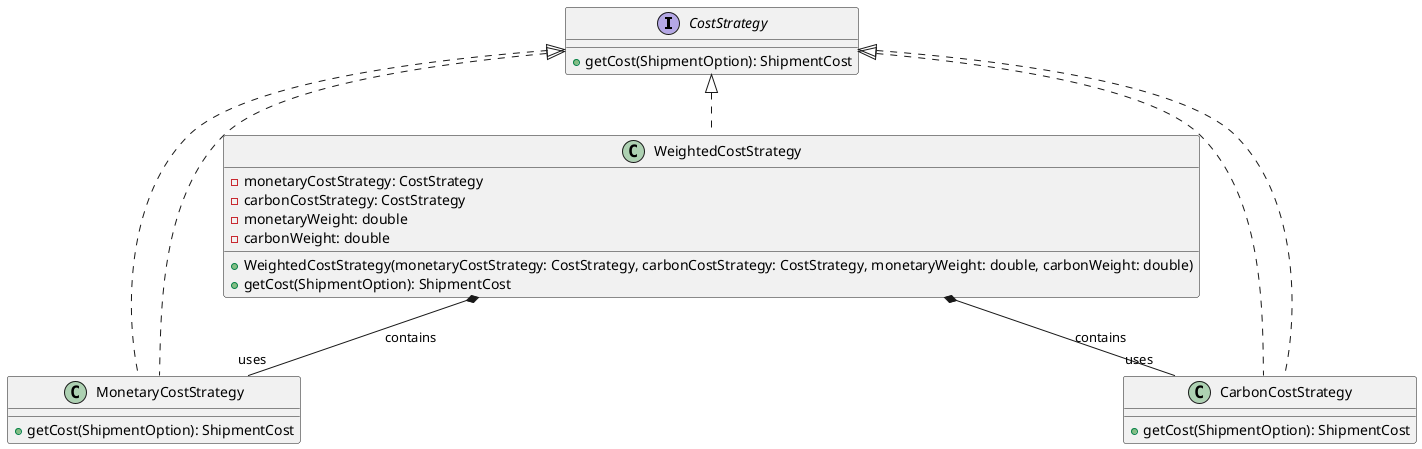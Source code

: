 @startuml

interface CostStrategy {
    +getCost(ShipmentOption): ShipmentCost
}

class WeightedCostStrategy {
    -monetaryCostStrategy: CostStrategy
    -carbonCostStrategy: CostStrategy
    -monetaryWeight: double
    -carbonWeight: double
    +WeightedCostStrategy(monetaryCostStrategy: CostStrategy, carbonCostStrategy: CostStrategy, monetaryWeight: double, carbonWeight: double)
    +getCost(ShipmentOption): ShipmentCost
}

class MonetaryCostStrategy implements CostStrategy {
    +getCost(ShipmentOption): ShipmentCost
}

class CarbonCostStrategy implements CostStrategy {
    +getCost(ShipmentOption): ShipmentCost
}

CostStrategy <|.. MonetaryCostStrategy
CostStrategy <|.. CarbonCostStrategy
CostStrategy <|.. WeightedCostStrategy
WeightedCostStrategy *-- "uses" MonetaryCostStrategy : contains
WeightedCostStrategy *-- "uses" CarbonCostStrategy : contains

@enduml
